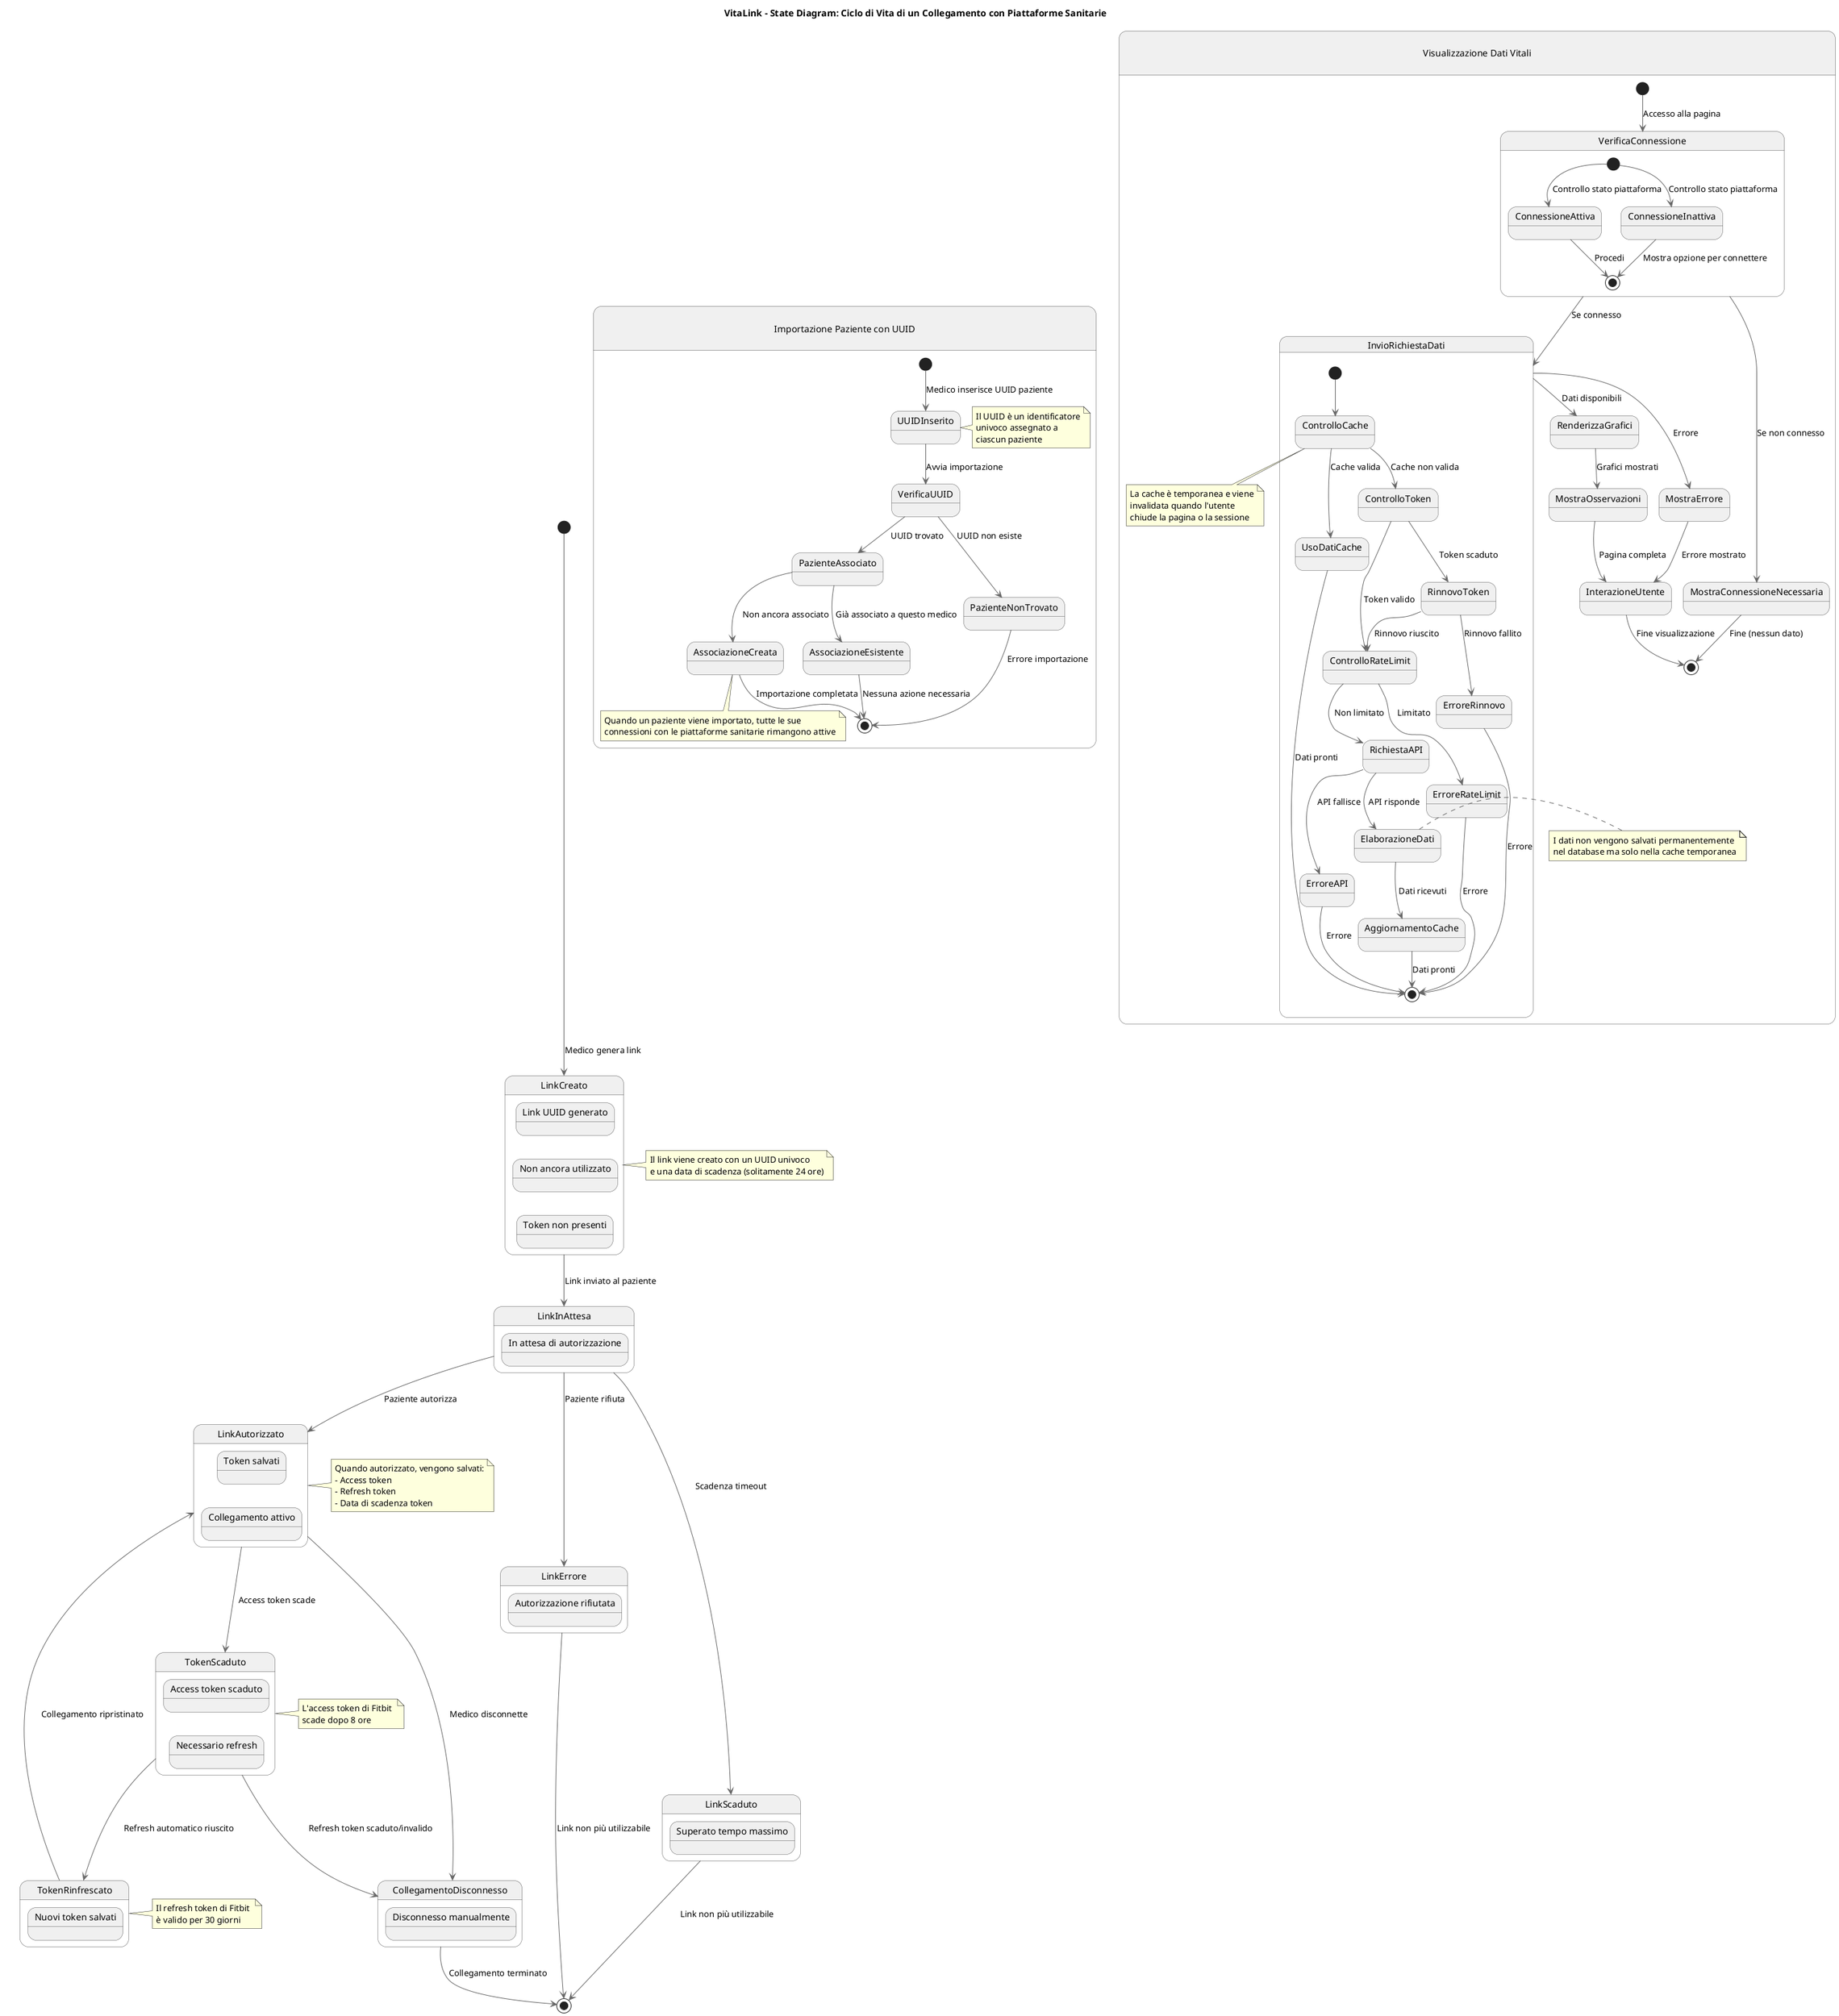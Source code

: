 @startuml VitaLink - State Diagram

' Stile e configurazione
skinparam state {
    BackgroundColor #f0f0f0
    BorderColor #555555
}
skinparam arrow {
    Color #666666
}

title VitaLink - State Diagram: Ciclo di Vita di un Collegamento con Piattaforme Sanitarie

' Stato iniziale
[*] --> LinkCreato : Medico genera link

' Stati
state LinkCreato {
    state "Link UUID generato" as LinkGenerated
    state "Non ancora utilizzato" as NotUsed
    state "Token non presenti" as NoTokens
    
    LinkGenerated -[hidden]-> NotUsed
    NotUsed -[hidden]-> NoTokens
}

state LinkInAttesa {
    state "In attesa di autorizzazione" as WaitingAuth
}

state LinkAutorizzato {
    state "Token salvati" as TokensSaved
    state "Collegamento attivo" as ConnectionActive
    
    TokensSaved -[hidden]-> ConnectionActive
}

state LinkErrore {
    state "Autorizzazione rifiutata" as AuthRejected
}

state LinkScaduto {
    state "Superato tempo massimo" as TimedOut
}

state TokenScaduto {
    state "Access token scaduto" as TokenExpired
    state "Necessario refresh" as NeedsRefresh
    
    TokenExpired -[hidden]-> NeedsRefresh
}

state TokenRinfrescato {
    state "Nuovi token salvati" as NewTokens
}

state CollegamentoDisconnesso {
    state "Disconnesso manualmente" as ManualDisconnect
}

' Transizioni
LinkCreato --> LinkInAttesa : Link inviato al paziente
LinkInAttesa --> LinkAutorizzato : Paziente autorizza
LinkInAttesa --> LinkErrore : Paziente rifiuta
LinkInAttesa --> LinkScaduto : Scadenza timeout
LinkErrore --> [*] : Link non più utilizzabile
LinkScaduto --> [*] : Link non più utilizzabile

LinkAutorizzato --> TokenScaduto : Access token scade
TokenScaduto --> TokenRinfrescato : Refresh automatico riuscito
TokenRinfrescato --> LinkAutorizzato : Collegamento ripristinato

TokenScaduto --> CollegamentoDisconnesso : Refresh token scaduto/invalido
LinkAutorizzato --> CollegamentoDisconnesso : Medico disconnette
CollegamentoDisconnesso --> [*] : Collegamento terminato

' Note
note right of LinkCreato
  Il link viene creato con un UUID univoco
  e una data di scadenza (solitamente 24 ore)
end note

note right of LinkAutorizzato
  Quando autorizzato, vengono salvati:
  - Access token
  - Refresh token
  - Data di scadenza token
end note

note right of TokenScaduto
  L'access token di Fitbit 
  scade dopo 8 ore
end note

note right of TokenRinfrescato
  Il refresh token di Fitbit 
  è valido per 30 giorni
end note

' Diagramma di Stato Importazione Paziente
state "\nImportazione Paziente con UUID\n" as PatientImport {
  [*] --> UUIDInserito : Medico inserisce UUID paziente
  
  state UUIDInserito
  state VerificaUUID
  state PazienteAssociato
  state PazienteNonTrovato
  state AssociazioneEsistente
  state AssociazioneCreata
  
  UUIDInserito --> VerificaUUID : Avvia importazione
  VerificaUUID --> PazienteNonTrovato : UUID non esiste
  VerificaUUID --> PazienteAssociato : UUID trovato
  PazienteNonTrovato --> [*] : Errore importazione
  
  PazienteAssociato --> AssociazioneEsistente : Già associato a questo medico
  PazienteAssociato --> AssociazioneCreata : Non ancora associato
  AssociazioneEsistente --> [*] : Nessuna azione necessaria
  AssociazioneCreata --> [*] : Importazione completata
  
  note right of UUIDInserito
    Il UUID è un identificatore
    univoco assegnato a
    ciascun paziente
  end note
  
  note bottom of AssociazioneCreata
    Quando un paziente viene importato, tutte le sue
    connessioni con le piattaforme sanitarie rimangono attive
  end note
}

' Diagramma di Stato Visualizzazione Dati Vitali
state "\nVisualizzazione Dati Vitali\n" as VitalDataView {
  [*] --> VerificaConnessione : Accesso alla pagina
  
  state VerificaConnessione {
    [*] --> ConnessioneAttiva : Controllo stato piattaforma
    [*] --> ConnessioneInattiva : Controllo stato piattaforma
    
    ConnessioneAttiva --> [*] : Procedi
    ConnessioneInattiva --> [*] : Mostra opzione per connettere
  }
  
  VerificaConnessione --> InvioRichiestaDati : Se connesso
  VerificaConnessione --> MostraConnessioneNecessaria : Se non connesso
  MostraConnessioneNecessaria --> [*] : Fine (nessun dato)
  
  state InvioRichiestaDati {
    [*] --> ControlloCache
    ControlloCache --> UsoDatiCache : Cache valida
    ControlloCache --> ControlloToken : Cache non valida
    
    ControlloToken --> RinnovoToken : Token scaduto
    ControlloToken --> ControlloRateLimit : Token valido
    
    RinnovoToken --> ControlloRateLimit : Rinnovo riuscito
    RinnovoToken --> ErroreRinnovo : Rinnovo fallito
    
    ControlloRateLimit --> RichiestaAPI : Non limitato
    ControlloRateLimit --> ErroreRateLimit : Limitato
    
    RichiestaAPI --> ElaborazioneDati : API risponde
    RichiestaAPI --> ErroreAPI : API fallisce
    
    ElaborazioneDati --> AggiornamentoCache : Dati ricevuti
    AggiornamentoCache --> [*] : Dati pronti
    
    UsoDatiCache --> [*] : Dati pronti
    
    ErroreRinnovo --> [*] : Errore
    ErroreRateLimit --> [*] : Errore
    ErroreAPI --> [*] : Errore
  }
  
  InvioRichiestaDati --> RenderizzaGrafici : Dati disponibili
  InvioRichiestaDati --> MostraErrore : Errore
  
  RenderizzaGrafici --> MostraOsservazioni : Grafici mostrati
  MostraOsservazioni --> InterazioneUtente : Pagina completa
  MostraErrore --> InterazioneUtente : Errore mostrato
  
  InterazioneUtente --> [*] : Fine visualizzazione
  
  note bottom of ControlloCache
    La cache è temporanea e viene
    invalidata quando l'utente
    chiude la pagina o la sessione
  end note
  
  note right of ElaborazioneDati
    I dati non vengono salvati permanentemente
    nel database ma solo nella cache temporanea
  end note
}

@enduml

